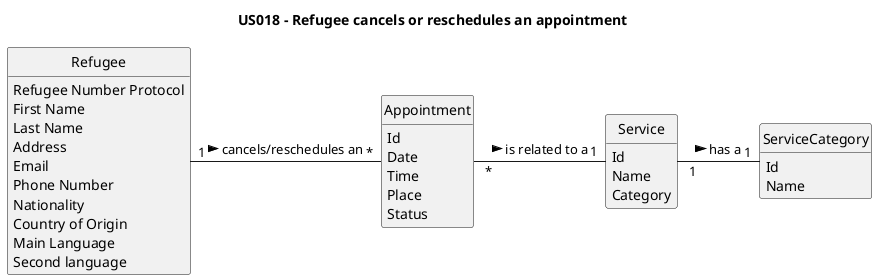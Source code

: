 @startuml
skinparam monochrome true
skinparam packageStyle rectangle
skinparam shadowing false

skinparam classAttributeIconSize 0

hide circle
hide methods

title US018 - Refugee cancels or reschedules an appointment

class Appointment {
    Id
    Date
    Time
    Place
    Status
}

class Service {
    Id
    Name
    Category
}

class ServiceCategory {
    Id
    Name
}

class Refugee {
    Refugee Number Protocol
    First Name
    Last Name
    Address
    Email
    Phone Number
    Nationality
    Country of Origin
    Main Language
    Second language
}


Refugee "1   " - "   *" Appointment : cancels/reschedules an >
Appointment " *   " - "   1" Service : is related to a >
Service " 1   " - "   1" ServiceCategory : has a >

@enduml